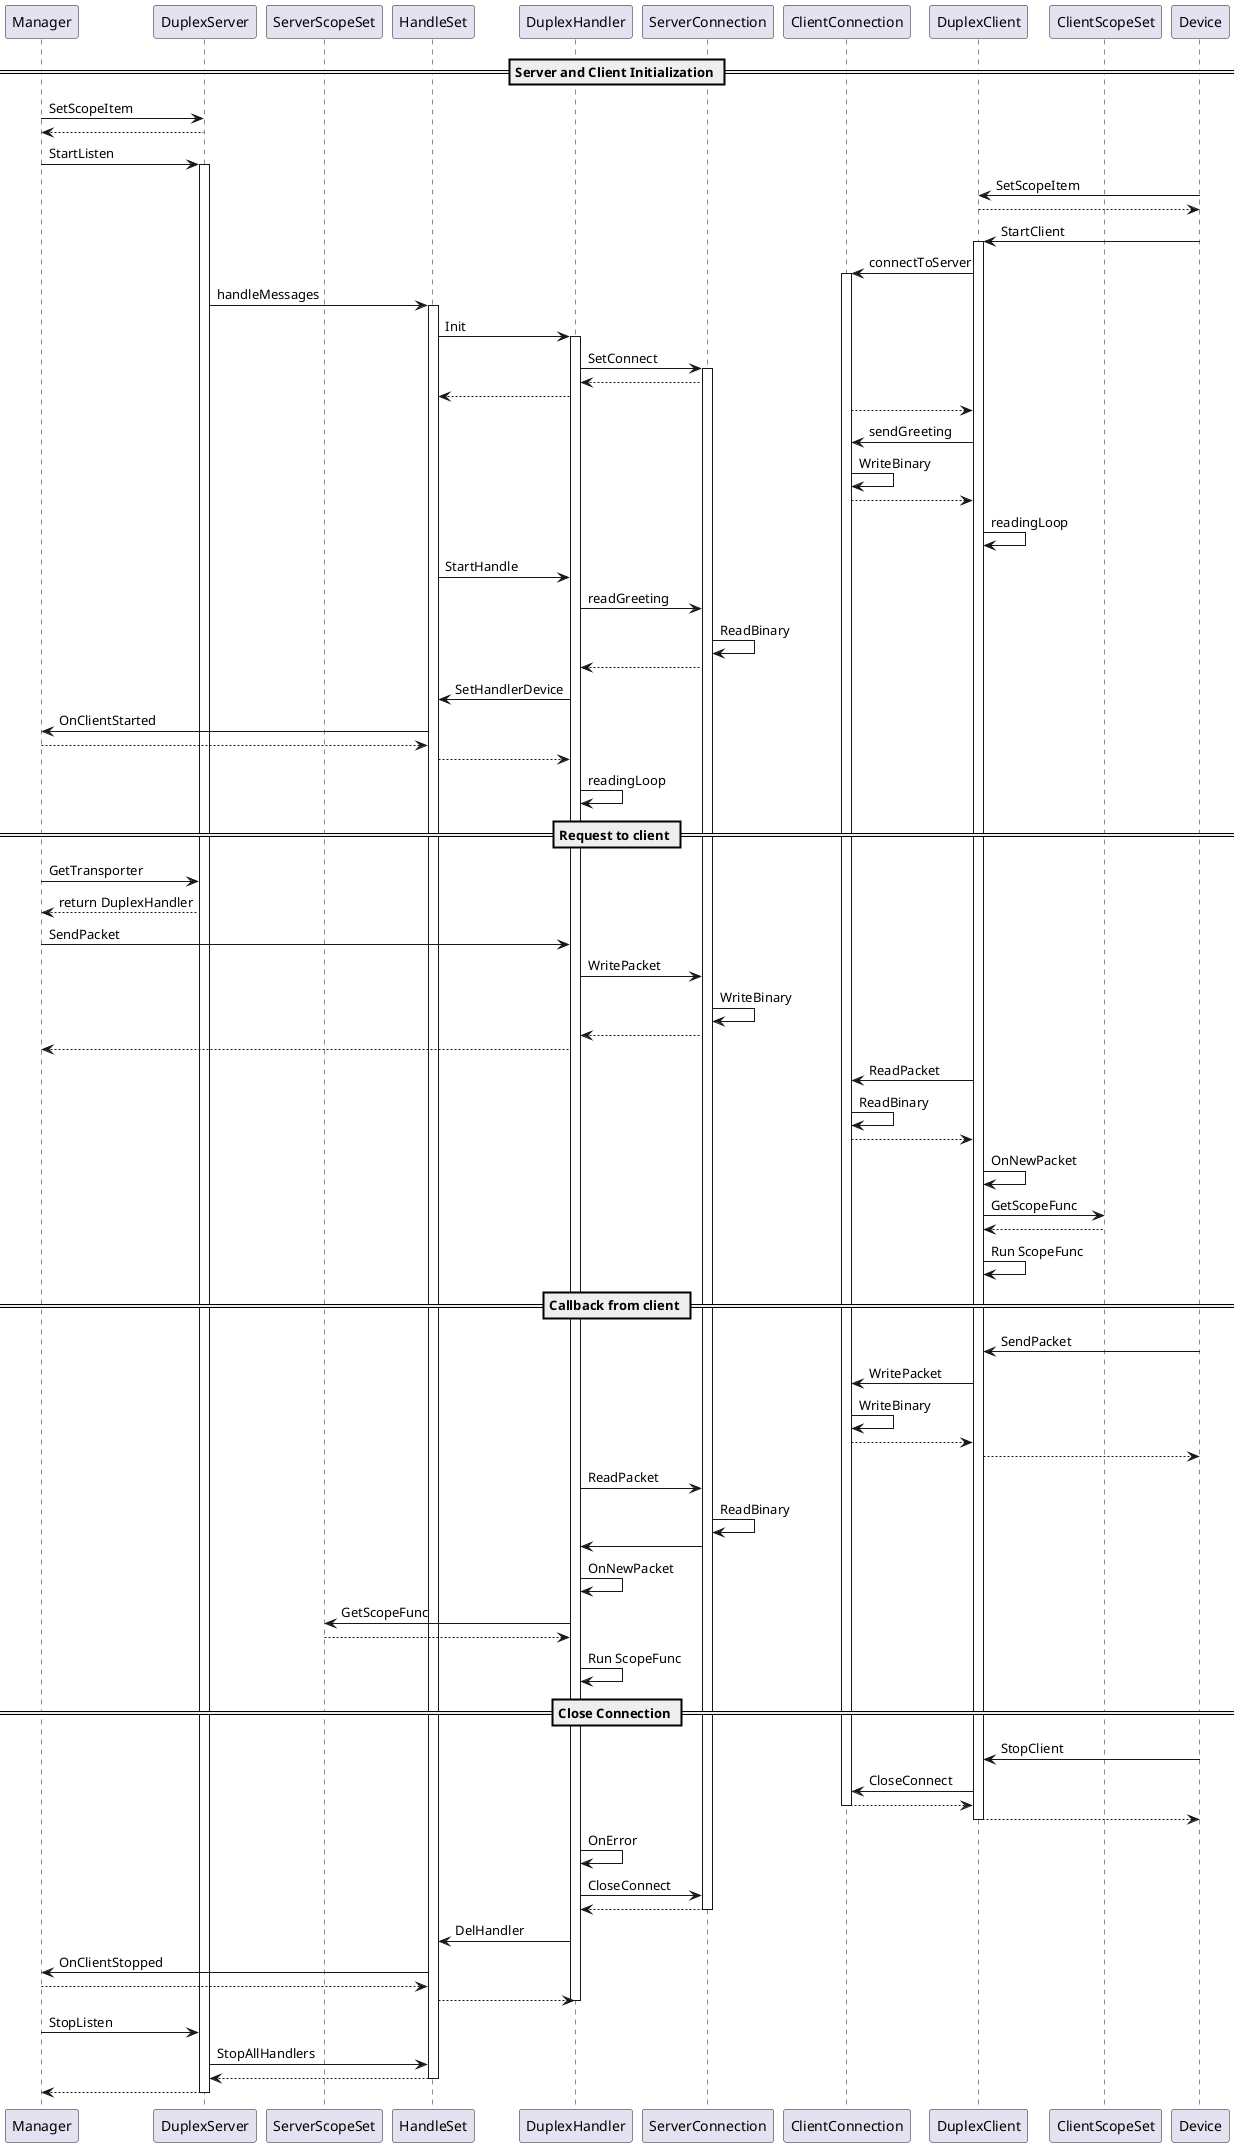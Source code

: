 @startuml

participant Manager
participant DuplexServer
participant ServerScopeSet
participant HandleSet
participant DuplexHandler
participant ServerConnection
participant ClientConnection
participant DuplexClient
participant ClientScopeSet
participant Device

== Server and Client Initialization ==

Manager -> DuplexServer : SetScopeItem
Manager <-- DuplexServer
Manager -> DuplexServer : StartListen
activate DuplexServer

Device -> DuplexClient : SetScopeItem
Device <-- DuplexClient
Device -> DuplexClient : StartClient
activate DuplexClient
DuplexClient -> ClientConnection : connectToServer
activate ClientConnection
DuplexServer -> HandleSet : handleMessages
activate HandleSet
HandleSet -> DuplexHandler : Init
activate DuplexHandler
DuplexHandler -> ServerConnection : SetConnect
activate ServerConnection
DuplexHandler <-- ServerConnection
HandleSet <-- DuplexHandler
DuplexClient <-- ClientConnection
DuplexClient -> ClientConnection : sendGreeting
ClientConnection -> ClientConnection : WriteBinary
DuplexClient <-- ClientConnection
DuplexClient -> DuplexClient : readingLoop

HandleSet -> DuplexHandler : StartHandle
DuplexHandler -> ServerConnection : readGreeting
ServerConnection -> ServerConnection : ReadBinary
DuplexHandler <-- ServerConnection
DuplexHandler -> HandleSet : SetHandlerDevice
HandleSet -> Manager : OnClientStarted
HandleSet <-- Manager
DuplexHandler <-- HandleSet
DuplexHandler -> DuplexHandler : readingLoop

== Request to client ==

Manager -> DuplexServer : GetTransporter
Manager <-- DuplexServer : return DuplexHandler
Manager -> DuplexHandler : SendPacket
DuplexHandler -> ServerConnection : WritePacket
ServerConnection -> ServerConnection : WriteBinary
DuplexHandler <-- ServerConnection
Manager <-- DuplexHandler

DuplexClient -> ClientConnection : ReadPacket
ClientConnection -> ClientConnection : ReadBinary
DuplexClient <-- ClientConnection
DuplexClient -> DuplexClient : OnNewPacket
DuplexClient -> ClientScopeSet : GetScopeFunc
DuplexClient <-- ClientScopeSet
DuplexClient -> DuplexClient : Run ScopeFunc

== Callback from client ==

Device -> DuplexClient : SendPacket
DuplexClient -> ClientConnection : WritePacket
ClientConnection -> ClientConnection : WriteBinary
DuplexClient <-- ClientConnection
Device <-- DuplexClient

DuplexHandler -> ServerConnection : ReadPacket
ServerConnection -> ServerConnection : ReadBinary
DuplexHandler <- ServerConnection
DuplexHandler -> DuplexHandler : OnNewPacket
DuplexHandler -> ServerScopeSet : GetScopeFunc
DuplexHandler <-- ServerScopeSet
DuplexHandler -> DuplexHandler : Run ScopeFunc

== Close Connection ==

Device -> DuplexClient : StopClient
DuplexClient -> ClientConnection : CloseConnect
DuplexClient <-- ClientConnection
deactivate ClientConnection
Device <-- DuplexClient
deactivate DuplexClient

DuplexHandler -> DuplexHandler : OnError
DuplexHandler -> ServerConnection : CloseConnect
DuplexHandler <-- ServerConnection
deactivate ServerConnection
DuplexHandler -> HandleSet : DelHandler
HandleSet -> Manager : OnClientStopped
HandleSet <-- Manager
DuplexHandler <-- HandleSet
deactivate DuplexHandler

Manager -> DuplexServer : StopListen
DuplexServer -> HandleSet : StopAllHandlers
DuplexServer <-- HandleSet
deactivate HandleSet
Manager <-- DuplexServer
deactivate DuplexServer

@enduml
